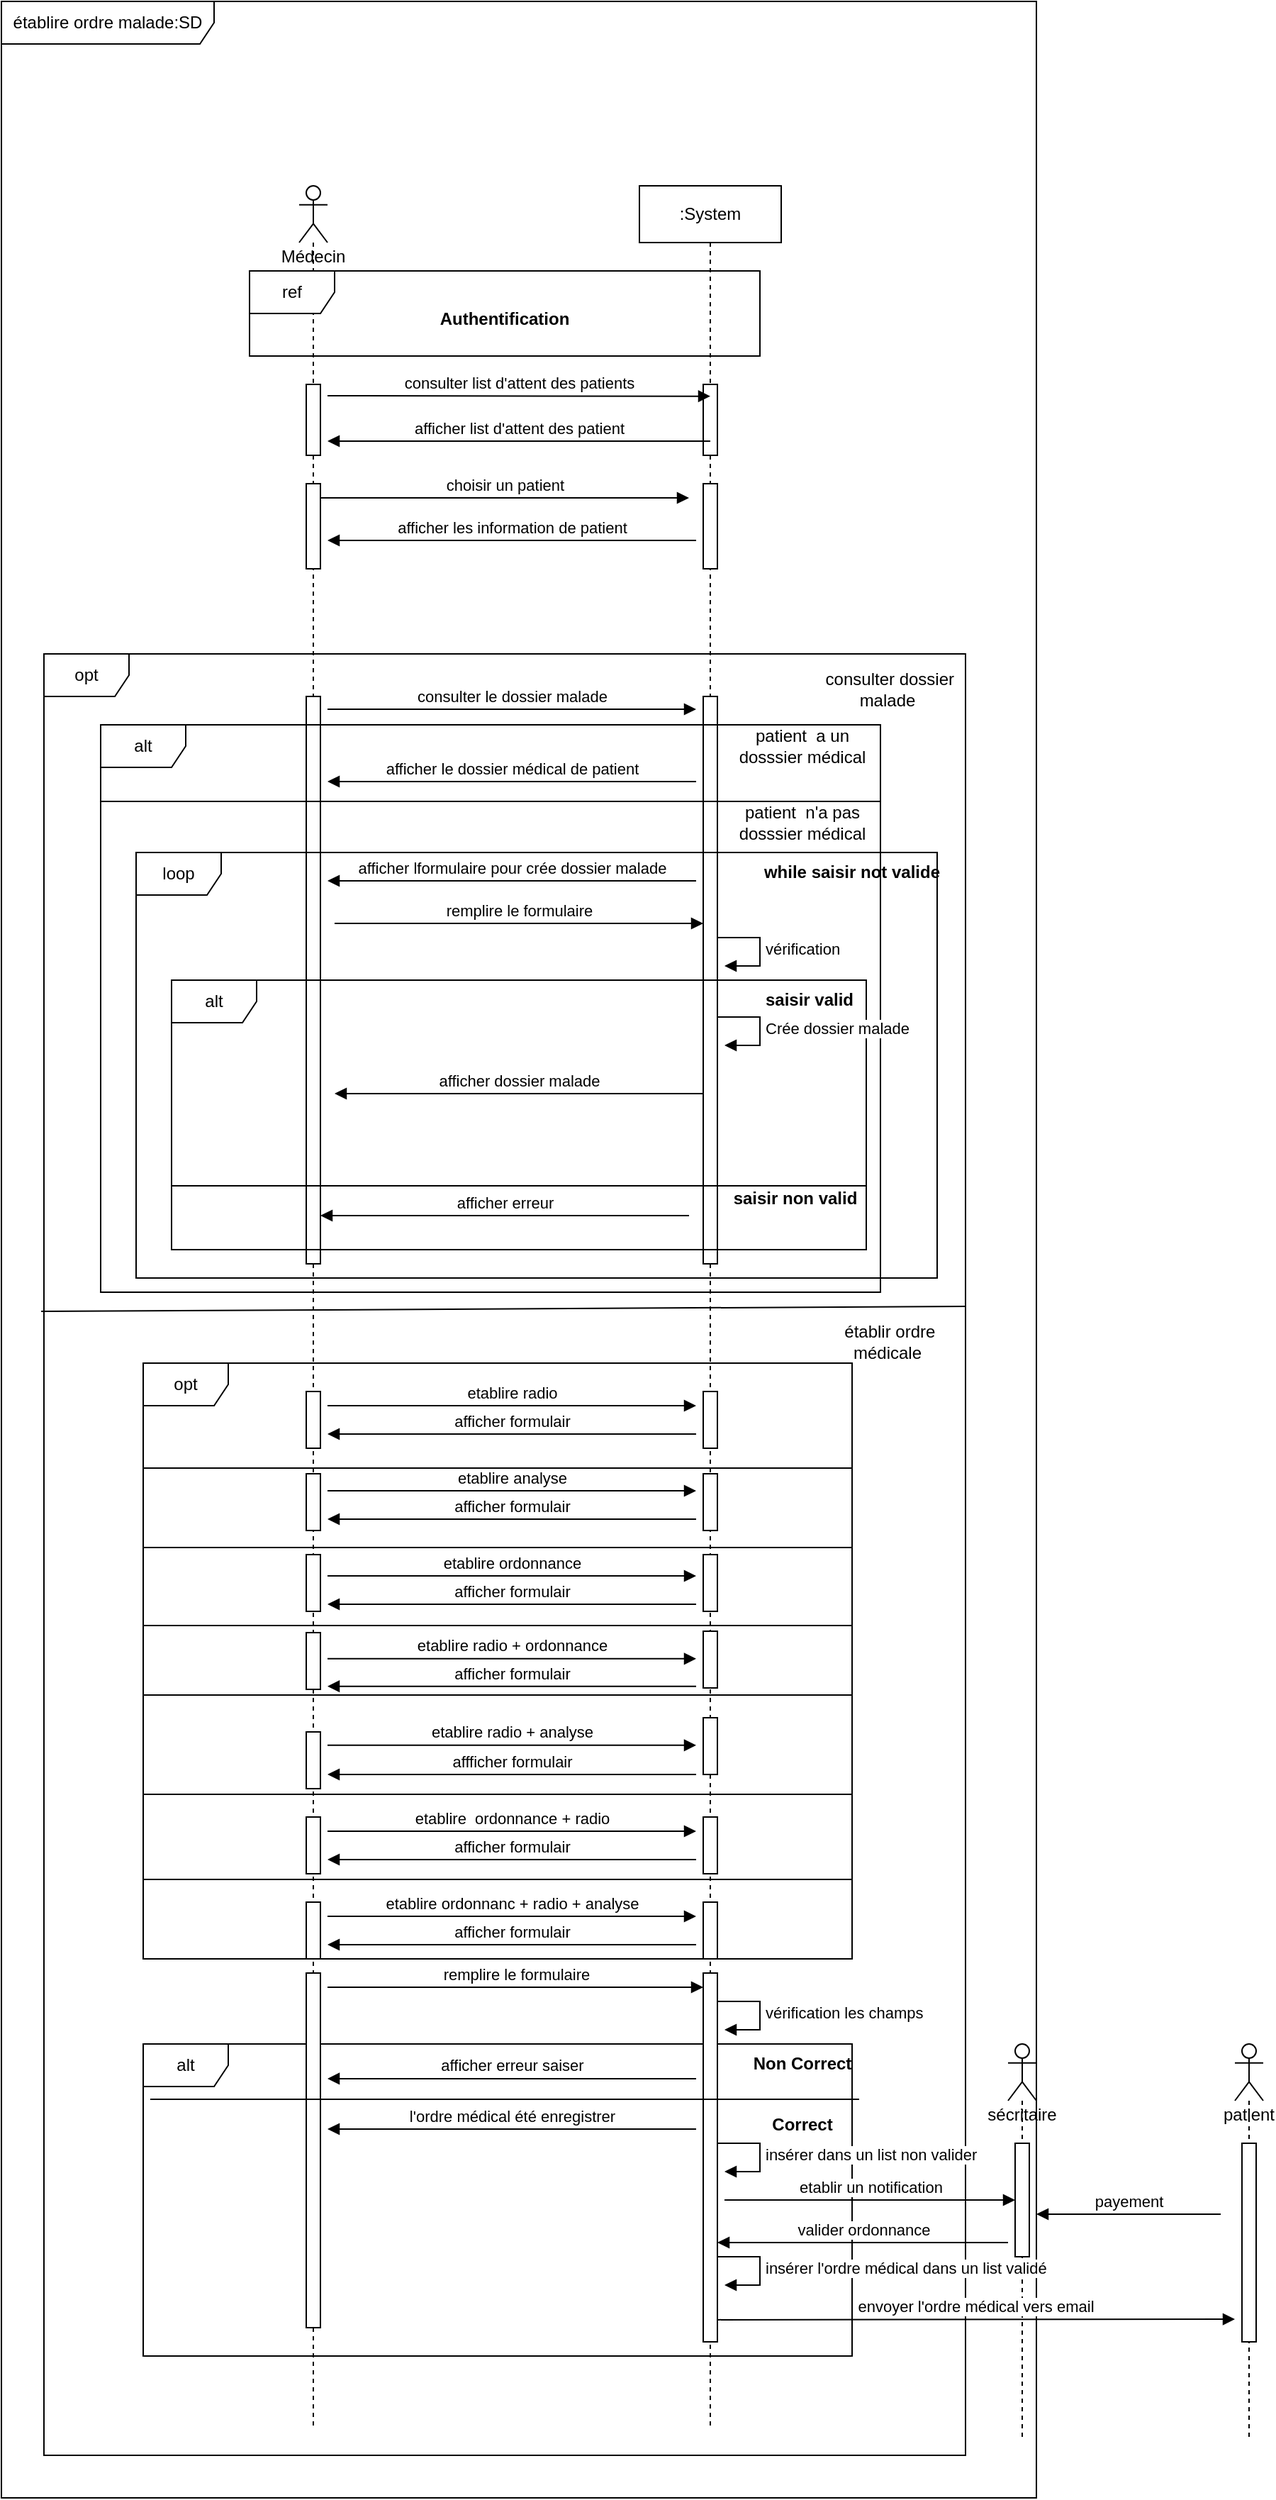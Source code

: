 <mxfile version="20.8.16" type="device"><diagram id="kgpKYQtTHZ0yAKxKKP6v" name="Page-1"><mxGraphModel dx="1714" dy="1608" grid="1" gridSize="10" guides="1" tooltips="1" connect="1" arrows="1" fold="1" page="1" pageScale="1" pageWidth="850" pageHeight="1100" math="0" shadow="0"><root><mxCell id="0"/><mxCell id="1" parent="0"/><mxCell id="JyOmd2Mb4dm6tzOgD-ey-1" value="alt" style="shape=umlFrame;whiteSpace=wrap;html=1;" parent="1" vertex="1"><mxGeometry x="40" y="940" width="500" height="220" as="geometry"/></mxCell><mxCell id="Ja5zZtOHz0QUo8LFesAK-1" value="établire ordre malade:SD" style="shape=umlFrame;whiteSpace=wrap;html=1;width=150;height=30;" parent="1" vertex="1"><mxGeometry x="-60" y="-500" width="730" height="1760" as="geometry"/></mxCell><mxCell id="Ja5zZtOHz0QUo8LFesAK-3" value=":System" style="shape=umlLifeline;perimeter=lifelinePerimeter;whiteSpace=wrap;html=1;container=1;collapsible=0;recursiveResize=0;outlineConnect=0;" parent="1" vertex="1"><mxGeometry x="390" y="-370" width="100" height="1580" as="geometry"/></mxCell><mxCell id="KGvKfTFiOs8YJUF7l9-0-5" value="" style="html=1;points=[];perimeter=orthogonalPerimeter;" parent="Ja5zZtOHz0QUo8LFesAK-3" vertex="1"><mxGeometry x="45" y="140" width="10" height="50" as="geometry"/></mxCell><mxCell id="KGvKfTFiOs8YJUF7l9-0-9" value="" style="html=1;points=[];perimeter=orthogonalPerimeter;" parent="Ja5zZtOHz0QUo8LFesAK-3" vertex="1"><mxGeometry x="45" y="210" width="10" height="60" as="geometry"/></mxCell><mxCell id="Ja5zZtOHz0QUo8LFesAK-6" value="Médecin" style="shape=umlLifeline;participant=umlActor;perimeter=lifelinePerimeter;whiteSpace=wrap;html=1;container=1;collapsible=0;recursiveResize=0;verticalAlign=top;spacingTop=36;outlineConnect=0;" parent="1" vertex="1"><mxGeometry x="150" y="-370" width="20" height="1580" as="geometry"/></mxCell><mxCell id="KGvKfTFiOs8YJUF7l9-0-4" value="" style="html=1;points=[];perimeter=orthogonalPerimeter;" parent="Ja5zZtOHz0QUo8LFesAK-6" vertex="1"><mxGeometry x="5" y="140" width="10" height="50" as="geometry"/></mxCell><mxCell id="KGvKfTFiOs8YJUF7l9-0-8" value="" style="html=1;points=[];perimeter=orthogonalPerimeter;" parent="Ja5zZtOHz0QUo8LFesAK-6" vertex="1"><mxGeometry x="5" y="210" width="10" height="60" as="geometry"/></mxCell><mxCell id="KGvKfTFiOs8YJUF7l9-0-2" value="ref" style="shape=umlFrame;whiteSpace=wrap;html=1;" parent="1" vertex="1"><mxGeometry x="115" y="-310" width="360" height="60" as="geometry"/></mxCell><mxCell id="KGvKfTFiOs8YJUF7l9-0-3" value="Authentification" style="text;align=center;fontStyle=1;verticalAlign=middle;spacingLeft=3;spacingRight=3;strokeColor=none;rotatable=0;points=[[0,0.5],[1,0.5]];portConstraint=eastwest;" parent="1" vertex="1"><mxGeometry x="255" y="-290" width="80" height="26" as="geometry"/></mxCell><mxCell id="KGvKfTFiOs8YJUF7l9-0-6" value="consulter list d'attent des patients" style="html=1;verticalAlign=bottom;endArrow=block;rounded=0;entryX=0.5;entryY=0.167;entryDx=0;entryDy=0;entryPerimeter=0;" parent="1" target="KGvKfTFiOs8YJUF7l9-0-5" edge="1"><mxGeometry width="80" relative="1" as="geometry"><mxPoint x="170" y="-222" as="sourcePoint"/><mxPoint x="250" y="220" as="targetPoint"/></mxGeometry></mxCell><mxCell id="KGvKfTFiOs8YJUF7l9-0-11" value="choisir un patient" style="html=1;verticalAlign=bottom;endArrow=block;rounded=0;entryX=0.5;entryY=0.167;entryDx=0;entryDy=0;entryPerimeter=0;" parent="1" edge="1"><mxGeometry width="80" relative="1" as="geometry"><mxPoint x="165" y="-150" as="sourcePoint"/><mxPoint x="425" y="-150" as="targetPoint"/></mxGeometry></mxCell><mxCell id="KGvKfTFiOs8YJUF7l9-0-14" value="opt" style="shape=umlFrame;whiteSpace=wrap;html=1;" parent="1" vertex="1"><mxGeometry x="-30" y="-40" width="650" height="1270" as="geometry"/></mxCell><mxCell id="KGvKfTFiOs8YJUF7l9-0-15" value="" style="endArrow=none;html=1;rounded=0;exitX=-0.003;exitY=0.365;exitDx=0;exitDy=0;exitPerimeter=0;" parent="1" source="KGvKfTFiOs8YJUF7l9-0-14" edge="1"><mxGeometry width="50" height="50" relative="1" as="geometry"><mxPoint x="-20" y="420" as="sourcePoint"/><mxPoint x="620" y="420" as="targetPoint"/></mxGeometry></mxCell><mxCell id="KGvKfTFiOs8YJUF7l9-0-16" value="" style="html=1;points=[];perimeter=orthogonalPerimeter;" parent="1" vertex="1"><mxGeometry x="155" y="-10" width="10" height="400" as="geometry"/></mxCell><mxCell id="KGvKfTFiOs8YJUF7l9-0-17" value="" style="html=1;points=[];perimeter=orthogonalPerimeter;" parent="1" vertex="1"><mxGeometry x="435" y="-10" width="10" height="400" as="geometry"/></mxCell><mxCell id="KGvKfTFiOs8YJUF7l9-0-18" value="consulter le dossier malade" style="html=1;verticalAlign=bottom;endArrow=block;rounded=0;entryX=0.5;entryY=0.167;entryDx=0;entryDy=0;entryPerimeter=0;" parent="1" edge="1"><mxGeometry width="80" relative="1" as="geometry"><mxPoint x="170" y="-1" as="sourcePoint"/><mxPoint x="430" y="-1" as="targetPoint"/></mxGeometry></mxCell><mxCell id="KGvKfTFiOs8YJUF7l9-0-20" value="&amp;nbsp;consulter dossier malade" style="text;html=1;strokeColor=none;fillColor=none;align=center;verticalAlign=middle;whiteSpace=wrap;rounded=0;" parent="1" vertex="1"><mxGeometry x="510" y="-30" width="110" height="30" as="geometry"/></mxCell><mxCell id="KGvKfTFiOs8YJUF7l9-0-21" value="&amp;nbsp;établir ordre médicale" style="text;html=1;strokeColor=none;fillColor=none;align=center;verticalAlign=middle;whiteSpace=wrap;rounded=0;" parent="1" vertex="1"><mxGeometry x="510" y="430" width="110" height="30" as="geometry"/></mxCell><mxCell id="KGvKfTFiOs8YJUF7l9-0-22" value="opt" style="shape=umlFrame;whiteSpace=wrap;html=1;" parent="1" vertex="1"><mxGeometry x="40" y="460" width="500" height="420" as="geometry"/></mxCell><mxCell id="KGvKfTFiOs8YJUF7l9-0-23" value="" style="line;strokeWidth=1;fillColor=none;align=left;verticalAlign=middle;spacingTop=-1;spacingLeft=3;spacingRight=3;rotatable=0;labelPosition=right;points=[];portConstraint=eastwest;strokeColor=inherit;" parent="1" vertex="1"><mxGeometry x="40" y="530" width="500" height="8" as="geometry"/></mxCell><mxCell id="KGvKfTFiOs8YJUF7l9-0-24" value="" style="line;strokeWidth=1;fillColor=none;align=left;verticalAlign=middle;spacingTop=-1;spacingLeft=3;spacingRight=3;rotatable=0;labelPosition=right;points=[];portConstraint=eastwest;strokeColor=inherit;" parent="1" vertex="1"><mxGeometry x="40" y="586" width="500" height="8" as="geometry"/></mxCell><mxCell id="KGvKfTFiOs8YJUF7l9-0-25" value="" style="line;strokeWidth=1;fillColor=none;align=left;verticalAlign=middle;spacingTop=-1;spacingLeft=3;spacingRight=3;rotatable=0;labelPosition=right;points=[];portConstraint=eastwest;strokeColor=inherit;" parent="1" vertex="1"><mxGeometry x="40" y="641" width="500" height="8" as="geometry"/></mxCell><mxCell id="KGvKfTFiOs8YJUF7l9-0-26" value="" style="line;strokeWidth=1;fillColor=none;align=left;verticalAlign=middle;spacingTop=-1;spacingLeft=3;spacingRight=3;rotatable=0;labelPosition=right;points=[];portConstraint=eastwest;strokeColor=inherit;" parent="1" vertex="1"><mxGeometry x="40" y="690" width="500" height="8" as="geometry"/></mxCell><mxCell id="KGvKfTFiOs8YJUF7l9-0-27" value="" style="html=1;points=[];perimeter=orthogonalPerimeter;" parent="1" vertex="1"><mxGeometry x="155" y="480" width="10" height="40" as="geometry"/></mxCell><mxCell id="KGvKfTFiOs8YJUF7l9-0-28" value="" style="html=1;points=[];perimeter=orthogonalPerimeter;" parent="1" vertex="1"><mxGeometry x="435" y="480" width="10" height="40" as="geometry"/></mxCell><mxCell id="KGvKfTFiOs8YJUF7l9-0-29" value="etablire radio" style="html=1;verticalAlign=bottom;endArrow=block;rounded=0;entryX=0.5;entryY=0.167;entryDx=0;entryDy=0;entryPerimeter=0;" parent="1" edge="1"><mxGeometry width="80" relative="1" as="geometry"><mxPoint x="170" y="490" as="sourcePoint"/><mxPoint x="430" y="490" as="targetPoint"/></mxGeometry></mxCell><mxCell id="KGvKfTFiOs8YJUF7l9-0-30" value="afficher formulair" style="html=1;verticalAlign=bottom;endArrow=block;rounded=0;entryX=0.5;entryY=0.167;entryDx=0;entryDy=0;entryPerimeter=0;" parent="1" edge="1"><mxGeometry width="80" relative="1" as="geometry"><mxPoint x="430" y="510" as="sourcePoint"/><mxPoint x="170" y="510" as="targetPoint"/></mxGeometry></mxCell><mxCell id="KGvKfTFiOs8YJUF7l9-0-31" value="" style="html=1;points=[];perimeter=orthogonalPerimeter;" parent="1" vertex="1"><mxGeometry x="155" y="538" width="10" height="40" as="geometry"/></mxCell><mxCell id="KGvKfTFiOs8YJUF7l9-0-32" value="" style="html=1;points=[];perimeter=orthogonalPerimeter;" parent="1" vertex="1"><mxGeometry x="435" y="538" width="10" height="40" as="geometry"/></mxCell><mxCell id="KGvKfTFiOs8YJUF7l9-0-33" value="" style="html=1;points=[];perimeter=orthogonalPerimeter;" parent="1" vertex="1"><mxGeometry x="155" y="595" width="10" height="40" as="geometry"/></mxCell><mxCell id="KGvKfTFiOs8YJUF7l9-0-34" value="" style="html=1;points=[];perimeter=orthogonalPerimeter;" parent="1" vertex="1"><mxGeometry x="435" y="595" width="10" height="40" as="geometry"/></mxCell><mxCell id="KGvKfTFiOs8YJUF7l9-0-35" value="" style="html=1;points=[];perimeter=orthogonalPerimeter;" parent="1" vertex="1"><mxGeometry x="155" y="650" width="10" height="40" as="geometry"/></mxCell><mxCell id="KGvKfTFiOs8YJUF7l9-0-36" value="" style="html=1;points=[];perimeter=orthogonalPerimeter;" parent="1" vertex="1"><mxGeometry x="435" y="649" width="10" height="40" as="geometry"/></mxCell><mxCell id="KGvKfTFiOs8YJUF7l9-0-37" value="" style="html=1;points=[];perimeter=orthogonalPerimeter;" parent="1" vertex="1"><mxGeometry x="155" y="720" width="10" height="40" as="geometry"/></mxCell><mxCell id="KGvKfTFiOs8YJUF7l9-0-38" value="" style="html=1;points=[];perimeter=orthogonalPerimeter;" parent="1" vertex="1"><mxGeometry x="435" y="710" width="10" height="40" as="geometry"/></mxCell><mxCell id="KGvKfTFiOs8YJUF7l9-0-39" value="etablire analyse" style="html=1;verticalAlign=bottom;endArrow=block;rounded=0;entryX=0.5;entryY=0.167;entryDx=0;entryDy=0;entryPerimeter=0;" parent="1" edge="1"><mxGeometry width="80" relative="1" as="geometry"><mxPoint x="170" y="550" as="sourcePoint"/><mxPoint x="430" y="550" as="targetPoint"/></mxGeometry></mxCell><mxCell id="KGvKfTFiOs8YJUF7l9-0-40" value="afficher formulair" style="html=1;verticalAlign=bottom;endArrow=block;rounded=0;entryX=0.5;entryY=0.167;entryDx=0;entryDy=0;entryPerimeter=0;" parent="1" edge="1"><mxGeometry width="80" relative="1" as="geometry"><mxPoint x="430" y="570" as="sourcePoint"/><mxPoint x="170" y="570" as="targetPoint"/></mxGeometry></mxCell><mxCell id="KGvKfTFiOs8YJUF7l9-0-41" value="afficher formulair" style="html=1;verticalAlign=bottom;endArrow=block;rounded=0;entryX=0.5;entryY=0.167;entryDx=0;entryDy=0;entryPerimeter=0;" parent="1" edge="1"><mxGeometry width="80" relative="1" as="geometry"><mxPoint x="430" y="630" as="sourcePoint"/><mxPoint x="170" y="630" as="targetPoint"/></mxGeometry></mxCell><mxCell id="KGvKfTFiOs8YJUF7l9-0-42" value="etablire ordonnance" style="html=1;verticalAlign=bottom;endArrow=block;rounded=0;entryX=0.5;entryY=0.167;entryDx=0;entryDy=0;entryPerimeter=0;" parent="1" edge="1"><mxGeometry width="80" relative="1" as="geometry"><mxPoint x="170" y="610" as="sourcePoint"/><mxPoint x="430" y="610" as="targetPoint"/></mxGeometry></mxCell><mxCell id="KGvKfTFiOs8YJUF7l9-0-43" value="etablire radio + ordonnance" style="html=1;verticalAlign=bottom;endArrow=block;rounded=0;entryX=0.5;entryY=0.167;entryDx=0;entryDy=0;entryPerimeter=0;" parent="1" edge="1"><mxGeometry width="80" relative="1" as="geometry"><mxPoint x="170" y="668.41" as="sourcePoint"/><mxPoint x="430" y="668.41" as="targetPoint"/></mxGeometry></mxCell><mxCell id="KGvKfTFiOs8YJUF7l9-0-44" value="afficher formulair" style="html=1;verticalAlign=bottom;endArrow=block;rounded=0;entryX=0.5;entryY=0.167;entryDx=0;entryDy=0;entryPerimeter=0;" parent="1" edge="1"><mxGeometry width="80" relative="1" as="geometry"><mxPoint x="430" y="687.82" as="sourcePoint"/><mxPoint x="170" y="687.82" as="targetPoint"/></mxGeometry></mxCell><mxCell id="KGvKfTFiOs8YJUF7l9-0-45" value="affficher formulair" style="html=1;verticalAlign=bottom;endArrow=block;rounded=0;entryX=0.5;entryY=0.167;entryDx=0;entryDy=0;entryPerimeter=0;" parent="1" edge="1"><mxGeometry width="80" relative="1" as="geometry"><mxPoint x="430" y="750" as="sourcePoint"/><mxPoint x="170" y="750" as="targetPoint"/></mxGeometry></mxCell><mxCell id="KGvKfTFiOs8YJUF7l9-0-46" value="etablire radio + analyse" style="html=1;verticalAlign=bottom;endArrow=block;rounded=0;entryX=0.5;entryY=0.167;entryDx=0;entryDy=0;entryPerimeter=0;" parent="1" edge="1"><mxGeometry width="80" relative="1" as="geometry"><mxPoint x="170" y="729.41" as="sourcePoint"/><mxPoint x="430" y="729.41" as="targetPoint"/></mxGeometry></mxCell><mxCell id="KGvKfTFiOs8YJUF7l9-0-48" value="" style="line;strokeWidth=1;fillColor=none;align=left;verticalAlign=middle;spacingTop=-1;spacingLeft=3;spacingRight=3;rotatable=0;labelPosition=right;points=[];portConstraint=eastwest;strokeColor=inherit;" parent="1" vertex="1"><mxGeometry x="40" y="760" width="500" height="8" as="geometry"/></mxCell><mxCell id="KGvKfTFiOs8YJUF7l9-0-49" value="" style="line;strokeWidth=1;fillColor=none;align=left;verticalAlign=middle;spacingTop=-1;spacingLeft=3;spacingRight=3;rotatable=0;labelPosition=right;points=[];portConstraint=eastwest;strokeColor=inherit;" parent="1" vertex="1"><mxGeometry x="40" y="820" width="500" height="8" as="geometry"/></mxCell><mxCell id="KGvKfTFiOs8YJUF7l9-0-50" value="" style="html=1;points=[];perimeter=orthogonalPerimeter;" parent="1" vertex="1"><mxGeometry x="155" y="780" width="10" height="40" as="geometry"/></mxCell><mxCell id="KGvKfTFiOs8YJUF7l9-0-51" value="" style="html=1;points=[];perimeter=orthogonalPerimeter;" parent="1" vertex="1"><mxGeometry x="435" y="780" width="10" height="40" as="geometry"/></mxCell><mxCell id="KGvKfTFiOs8YJUF7l9-0-52" value="" style="html=1;points=[];perimeter=orthogonalPerimeter;" parent="1" vertex="1"><mxGeometry x="435" y="840" width="10" height="40" as="geometry"/></mxCell><mxCell id="KGvKfTFiOs8YJUF7l9-0-53" value="" style="html=1;points=[];perimeter=orthogonalPerimeter;" parent="1" vertex="1"><mxGeometry x="155" y="840" width="10" height="40" as="geometry"/></mxCell><mxCell id="KGvKfTFiOs8YJUF7l9-0-54" value="etablire&amp;nbsp; ordonnance + radio" style="html=1;verticalAlign=bottom;endArrow=block;rounded=0;entryX=0.5;entryY=0.167;entryDx=0;entryDy=0;entryPerimeter=0;" parent="1" edge="1"><mxGeometry width="80" relative="1" as="geometry"><mxPoint x="170" y="790.0" as="sourcePoint"/><mxPoint x="430" y="790.0" as="targetPoint"/></mxGeometry></mxCell><mxCell id="KGvKfTFiOs8YJUF7l9-0-56" value="afficher formulair" style="html=1;verticalAlign=bottom;endArrow=block;rounded=0;entryX=0.5;entryY=0.167;entryDx=0;entryDy=0;entryPerimeter=0;" parent="1" edge="1"><mxGeometry width="80" relative="1" as="geometry"><mxPoint x="430" y="810" as="sourcePoint"/><mxPoint x="170" y="810" as="targetPoint"/></mxGeometry></mxCell><mxCell id="KGvKfTFiOs8YJUF7l9-0-57" value="etablire ordonnanc + radio + analyse" style="html=1;verticalAlign=bottom;endArrow=block;rounded=0;entryX=0.5;entryY=0.167;entryDx=0;entryDy=0;entryPerimeter=0;" parent="1" edge="1"><mxGeometry width="80" relative="1" as="geometry"><mxPoint x="170" y="850" as="sourcePoint"/><mxPoint x="430" y="850" as="targetPoint"/></mxGeometry></mxCell><mxCell id="KGvKfTFiOs8YJUF7l9-0-58" value="afficher formulair" style="html=1;verticalAlign=bottom;endArrow=block;rounded=0;entryX=0.5;entryY=0.167;entryDx=0;entryDy=0;entryPerimeter=0;" parent="1" edge="1"><mxGeometry width="80" relative="1" as="geometry"><mxPoint x="430" y="870" as="sourcePoint"/><mxPoint x="170" y="870" as="targetPoint"/></mxGeometry></mxCell><mxCell id="KGvKfTFiOs8YJUF7l9-0-60" value="" style="html=1;points=[];perimeter=orthogonalPerimeter;" parent="1" vertex="1"><mxGeometry x="155" y="890" width="10" height="250" as="geometry"/></mxCell><mxCell id="KGvKfTFiOs8YJUF7l9-0-61" value="" style="html=1;points=[];perimeter=orthogonalPerimeter;" parent="1" vertex="1"><mxGeometry x="435" y="890" width="10" height="260" as="geometry"/></mxCell><mxCell id="KGvKfTFiOs8YJUF7l9-0-62" value="remplire le formulaire" style="html=1;verticalAlign=bottom;endArrow=block;rounded=0;" parent="1" target="KGvKfTFiOs8YJUF7l9-0-61" edge="1"><mxGeometry width="80" relative="1" as="geometry"><mxPoint x="170" y="900" as="sourcePoint"/><mxPoint x="250" y="900" as="targetPoint"/></mxGeometry></mxCell><mxCell id="KGvKfTFiOs8YJUF7l9-0-64" value="vérification les champs" style="edgeStyle=orthogonalEdgeStyle;html=1;align=left;spacingLeft=2;endArrow=block;rounded=0;entryX=1;entryY=0;" parent="1" edge="1"><mxGeometry relative="1" as="geometry"><mxPoint x="445" y="910" as="sourcePoint"/><Array as="points"><mxPoint x="475" y="910"/></Array><mxPoint x="450" y="930" as="targetPoint"/></mxGeometry></mxCell><mxCell id="JyOmd2Mb4dm6tzOgD-ey-2" value="" style="line;strokeWidth=1;fillColor=none;align=left;verticalAlign=middle;spacingTop=-1;spacingLeft=3;spacingRight=3;rotatable=0;labelPosition=right;points=[];portConstraint=eastwest;strokeColor=inherit;" parent="1" vertex="1"><mxGeometry x="45" y="975" width="500" height="8" as="geometry"/></mxCell><mxCell id="JyOmd2Mb4dm6tzOgD-ey-3" value="Correct" style="text;align=center;fontStyle=1;verticalAlign=middle;spacingLeft=3;spacingRight=3;strokeColor=none;rotatable=0;points=[[0,0.5],[1,0.5]];portConstraint=eastwest;" parent="1" vertex="1"><mxGeometry x="465" y="983" width="80" height="26" as="geometry"/></mxCell><mxCell id="JyOmd2Mb4dm6tzOgD-ey-4" value="Non Correct" style="text;align=center;fontStyle=1;verticalAlign=middle;spacingLeft=3;spacingRight=3;strokeColor=none;rotatable=0;points=[[0,0.5],[1,0.5]];portConstraint=eastwest;" parent="1" vertex="1"><mxGeometry x="465" y="940" width="80" height="26" as="geometry"/></mxCell><mxCell id="JyOmd2Mb4dm6tzOgD-ey-5" value="l'ordre médical été enregistrer" style="html=1;verticalAlign=bottom;endArrow=block;rounded=0;entryX=0.5;entryY=0.167;entryDx=0;entryDy=0;entryPerimeter=0;" parent="1" edge="1"><mxGeometry width="80" relative="1" as="geometry"><mxPoint x="430" y="1000" as="sourcePoint"/><mxPoint x="170" y="1000" as="targetPoint"/></mxGeometry></mxCell><mxCell id="JyOmd2Mb4dm6tzOgD-ey-7" value="afficher erreur saiser" style="html=1;verticalAlign=bottom;endArrow=block;rounded=0;entryX=0.5;entryY=0.167;entryDx=0;entryDy=0;entryPerimeter=0;" parent="1" edge="1"><mxGeometry width="80" relative="1" as="geometry"><mxPoint x="430" y="964.44" as="sourcePoint"/><mxPoint x="170" y="964.44" as="targetPoint"/></mxGeometry></mxCell><mxCell id="JyOmd2Mb4dm6tzOgD-ey-9" value="sécritaire" style="shape=umlLifeline;participant=umlActor;perimeter=lifelinePerimeter;whiteSpace=wrap;html=1;container=1;collapsible=0;recursiveResize=0;verticalAlign=top;spacingTop=36;outlineConnect=0;" parent="1" vertex="1"><mxGeometry x="650" y="940" width="20" height="280" as="geometry"/></mxCell><mxCell id="JyOmd2Mb4dm6tzOgD-ey-11" value="" style="html=1;points=[];perimeter=orthogonalPerimeter;" parent="JyOmd2Mb4dm6tzOgD-ey-9" vertex="1"><mxGeometry x="5" y="70" width="10" height="80" as="geometry"/></mxCell><mxCell id="JyOmd2Mb4dm6tzOgD-ey-10" value="patient" style="shape=umlLifeline;participant=umlActor;perimeter=lifelinePerimeter;whiteSpace=wrap;html=1;container=1;collapsible=0;recursiveResize=0;verticalAlign=top;spacingTop=36;outlineConnect=0;" parent="1" vertex="1"><mxGeometry x="810" y="940" width="20" height="280" as="geometry"/></mxCell><mxCell id="JyOmd2Mb4dm6tzOgD-ey-14" value="" style="html=1;points=[];perimeter=orthogonalPerimeter;" parent="JyOmd2Mb4dm6tzOgD-ey-10" vertex="1"><mxGeometry x="5" y="70" width="10" height="140" as="geometry"/></mxCell><mxCell id="JyOmd2Mb4dm6tzOgD-ey-12" value="etablir un notification" style="html=1;verticalAlign=bottom;endArrow=block;rounded=0;" parent="1" target="JyOmd2Mb4dm6tzOgD-ey-11" edge="1"><mxGeometry width="80" relative="1" as="geometry"><mxPoint x="450" y="1050" as="sourcePoint"/><mxPoint x="530" y="1040" as="targetPoint"/></mxGeometry></mxCell><mxCell id="JyOmd2Mb4dm6tzOgD-ey-13" value="payement" style="html=1;verticalAlign=bottom;endArrow=block;rounded=0;" parent="1" edge="1"><mxGeometry width="80" relative="1" as="geometry"><mxPoint x="800" y="1060" as="sourcePoint"/><mxPoint x="670" y="1060" as="targetPoint"/></mxGeometry></mxCell><mxCell id="JyOmd2Mb4dm6tzOgD-ey-15" value="valider ordonnance" style="html=1;verticalAlign=bottom;endArrow=block;rounded=0;" parent="1" target="KGvKfTFiOs8YJUF7l9-0-61" edge="1"><mxGeometry width="80" relative="1" as="geometry"><mxPoint x="650" y="1080" as="sourcePoint"/><mxPoint x="570" y="1080" as="targetPoint"/></mxGeometry></mxCell><mxCell id="JyOmd2Mb4dm6tzOgD-ey-16" value="insérer l'ordre médical dans un list validé" style="edgeStyle=orthogonalEdgeStyle;html=1;align=left;spacingLeft=2;endArrow=block;rounded=0;entryX=1;entryY=0;" parent="1" edge="1"><mxGeometry relative="1" as="geometry"><mxPoint x="445" y="1090.0" as="sourcePoint"/><Array as="points"><mxPoint x="475" y="1090"/></Array><mxPoint x="450" y="1110.0" as="targetPoint"/></mxGeometry></mxCell><mxCell id="JyOmd2Mb4dm6tzOgD-ey-17" value="envoyer l'ordre médical vers email" style="html=1;verticalAlign=bottom;endArrow=block;rounded=0;" parent="1" edge="1"><mxGeometry width="80" relative="1" as="geometry"><mxPoint x="445" y="1134.44" as="sourcePoint"/><mxPoint x="810" y="1134" as="targetPoint"/></mxGeometry></mxCell><mxCell id="c_inzGa0YtZ807BtrkAE-1" value="afficher list d'attent des patient" style="html=1;verticalAlign=bottom;endArrow=block;rounded=0;entryX=0.5;entryY=0.167;entryDx=0;entryDy=0;entryPerimeter=0;" parent="1" edge="1"><mxGeometry width="80" relative="1" as="geometry"><mxPoint x="440" y="-189.98" as="sourcePoint"/><mxPoint x="170" y="-190" as="targetPoint"/></mxGeometry></mxCell><mxCell id="c_inzGa0YtZ807BtrkAE-2" value="afficher les information de patient" style="html=1;verticalAlign=bottom;endArrow=block;rounded=0;entryX=0.5;entryY=0.167;entryDx=0;entryDy=0;entryPerimeter=0;" parent="1" edge="1"><mxGeometry width="80" relative="1" as="geometry"><mxPoint x="430" y="-120" as="sourcePoint"/><mxPoint x="170" y="-120" as="targetPoint"/></mxGeometry></mxCell><mxCell id="c_inzGa0YtZ807BtrkAE-3" value="alt" style="shape=umlFrame;whiteSpace=wrap;html=1;" parent="1" vertex="1"><mxGeometry x="10" y="10" width="550" height="400" as="geometry"/></mxCell><mxCell id="c_inzGa0YtZ807BtrkAE-4" value="" style="line;strokeWidth=1;fillColor=none;align=left;verticalAlign=middle;spacingTop=-1;spacingLeft=3;spacingRight=3;rotatable=0;labelPosition=right;points=[];portConstraint=eastwest;strokeColor=inherit;" parent="1" vertex="1"><mxGeometry x="10" y="60" width="550" height="8" as="geometry"/></mxCell><mxCell id="c_inzGa0YtZ807BtrkAE-5" value="patient&amp;nbsp; a un dosssier médical" style="text;html=1;strokeColor=none;fillColor=none;align=center;verticalAlign=middle;whiteSpace=wrap;rounded=0;" parent="1" vertex="1"><mxGeometry x="450" y="10" width="110" height="30" as="geometry"/></mxCell><mxCell id="c_inzGa0YtZ807BtrkAE-6" value="patient&amp;nbsp; n'a pas dosssier médical" style="text;html=1;strokeColor=none;fillColor=none;align=center;verticalAlign=middle;whiteSpace=wrap;rounded=0;" parent="1" vertex="1"><mxGeometry x="450" y="68" width="110" height="22" as="geometry"/></mxCell><mxCell id="c_inzGa0YtZ807BtrkAE-7" value="afficher le dossier médical de patient" style="html=1;verticalAlign=bottom;endArrow=block;rounded=0;entryX=0.5;entryY=0.167;entryDx=0;entryDy=0;entryPerimeter=0;" parent="1" edge="1"><mxGeometry width="80" relative="1" as="geometry"><mxPoint x="430" y="50" as="sourcePoint"/><mxPoint x="170" y="50" as="targetPoint"/></mxGeometry></mxCell><mxCell id="c_inzGa0YtZ807BtrkAE-8" value="afficher lformulaire pour crée dossier malade" style="html=1;verticalAlign=bottom;endArrow=block;rounded=0;entryX=0.5;entryY=0.167;entryDx=0;entryDy=0;entryPerimeter=0;" parent="1" edge="1"><mxGeometry width="80" relative="1" as="geometry"><mxPoint x="430" y="120" as="sourcePoint"/><mxPoint x="170" y="120" as="targetPoint"/></mxGeometry></mxCell><mxCell id="c_inzGa0YtZ807BtrkAE-9" value="remplire le formulaire" style="html=1;verticalAlign=bottom;endArrow=block;rounded=0;entryX=0.5;entryY=0.167;entryDx=0;entryDy=0;entryPerimeter=0;" parent="1" edge="1"><mxGeometry width="80" relative="1" as="geometry"><mxPoint x="175" y="150" as="sourcePoint"/><mxPoint x="435" y="150" as="targetPoint"/></mxGeometry></mxCell><mxCell id="c_inzGa0YtZ807BtrkAE-10" value="vérification" style="edgeStyle=orthogonalEdgeStyle;html=1;align=left;spacingLeft=2;endArrow=block;rounded=0;entryX=1;entryY=0;" parent="1" edge="1"><mxGeometry relative="1" as="geometry"><mxPoint x="445" y="160" as="sourcePoint"/><Array as="points"><mxPoint x="475" y="160"/></Array><mxPoint x="450" y="180" as="targetPoint"/></mxGeometry></mxCell><mxCell id="c_inzGa0YtZ807BtrkAE-11" value="alt" style="shape=umlFrame;whiteSpace=wrap;html=1;" parent="1" vertex="1"><mxGeometry x="60" y="190" width="490" height="190" as="geometry"/></mxCell><mxCell id="c_inzGa0YtZ807BtrkAE-12" value="" style="line;strokeWidth=1;fillColor=none;align=left;verticalAlign=middle;spacingTop=-1;spacingLeft=3;spacingRight=3;rotatable=0;labelPosition=right;points=[];portConstraint=eastwest;strokeColor=inherit;" parent="1" vertex="1"><mxGeometry x="60" y="330" width="490" height="10" as="geometry"/></mxCell><mxCell id="c_inzGa0YtZ807BtrkAE-13" value="saisir valid" style="text;align=center;fontStyle=1;verticalAlign=middle;spacingLeft=3;spacingRight=3;strokeColor=none;rotatable=0;points=[[0,0.5],[1,0.5]];portConstraint=eastwest;" parent="1" vertex="1"><mxGeometry x="470" y="190" width="80" height="26" as="geometry"/></mxCell><mxCell id="c_inzGa0YtZ807BtrkAE-14" value="saisir non valid" style="text;align=center;fontStyle=1;verticalAlign=middle;spacingLeft=3;spacingRight=3;strokeColor=none;rotatable=0;points=[[0,0.5],[1,0.5]];portConstraint=eastwest;" parent="1" vertex="1"><mxGeometry x="460" y="330" width="80" height="26" as="geometry"/></mxCell><mxCell id="c_inzGa0YtZ807BtrkAE-15" value="Crée dossier malade" style="edgeStyle=orthogonalEdgeStyle;html=1;align=left;spacingLeft=2;endArrow=block;rounded=0;entryX=1;entryY=0;" parent="1" edge="1"><mxGeometry relative="1" as="geometry"><mxPoint x="445" y="216.0" as="sourcePoint"/><Array as="points"><mxPoint x="475" y="216"/></Array><mxPoint x="450" y="236.0" as="targetPoint"/></mxGeometry></mxCell><mxCell id="c_inzGa0YtZ807BtrkAE-16" value="afficher erreur" style="html=1;verticalAlign=bottom;endArrow=block;rounded=0;entryX=0.5;entryY=0.167;entryDx=0;entryDy=0;entryPerimeter=0;" parent="1" edge="1"><mxGeometry width="80" relative="1" as="geometry"><mxPoint x="425" y="356" as="sourcePoint"/><mxPoint x="165" y="356" as="targetPoint"/></mxGeometry></mxCell><mxCell id="c_inzGa0YtZ807BtrkAE-17" value="afficher dossier malade" style="html=1;verticalAlign=bottom;endArrow=block;rounded=0;entryX=0.5;entryY=0.167;entryDx=0;entryDy=0;entryPerimeter=0;" parent="1" edge="1"><mxGeometry width="80" relative="1" as="geometry"><mxPoint x="435" y="270" as="sourcePoint"/><mxPoint x="175" y="270" as="targetPoint"/></mxGeometry></mxCell><mxCell id="c_inzGa0YtZ807BtrkAE-18" value="loop" style="shape=umlFrame;whiteSpace=wrap;html=1;" parent="1" vertex="1"><mxGeometry x="35" y="100" width="565" height="300" as="geometry"/></mxCell><mxCell id="c_inzGa0YtZ807BtrkAE-19" value="while saisir not valide" style="text;align=center;fontStyle=1;verticalAlign=middle;spacingLeft=3;spacingRight=3;strokeColor=none;rotatable=0;points=[[0,0.5],[1,0.5]];portConstraint=eastwest;" parent="1" vertex="1"><mxGeometry x="500" y="100" width="80" height="26" as="geometry"/></mxCell><mxCell id="eEqlNwXjl4f5CsqPpOvw-1" value="insérer dans un list non valider" style="edgeStyle=orthogonalEdgeStyle;html=1;align=left;spacingLeft=2;endArrow=block;rounded=0;entryX=1;entryY=0;" edge="1" parent="1"><mxGeometry relative="1" as="geometry"><mxPoint x="445" y="1010" as="sourcePoint"/><Array as="points"><mxPoint x="475" y="1010"/></Array><mxPoint x="450" y="1030" as="targetPoint"/></mxGeometry></mxCell></root></mxGraphModel></diagram></mxfile>